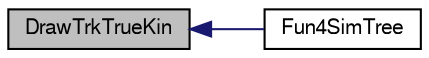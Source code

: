 digraph "DrawTrkTrueKin"
{
  bgcolor="transparent";
  edge [fontname="FreeSans",fontsize="10",labelfontname="FreeSans",labelfontsize="10"];
  node [fontname="FreeSans",fontsize="10",shape=record];
  rankdir="LR";
  Node1 [label="DrawTrkTrueKin",height=0.2,width=0.4,color="black", fillcolor="grey75", style="filled" fontcolor="black"];
  Node1 -> Node2 [dir="back",color="midnightblue",fontsize="10",style="solid",fontname="FreeSans"];
  Node2 [label="Fun4SimTree",height=0.2,width=0.4,color="black",URL="$d3/dcd/Fun4SimTree_8C.html#a36640f1758a0cef4ef5986ea63db8fca"];
}
